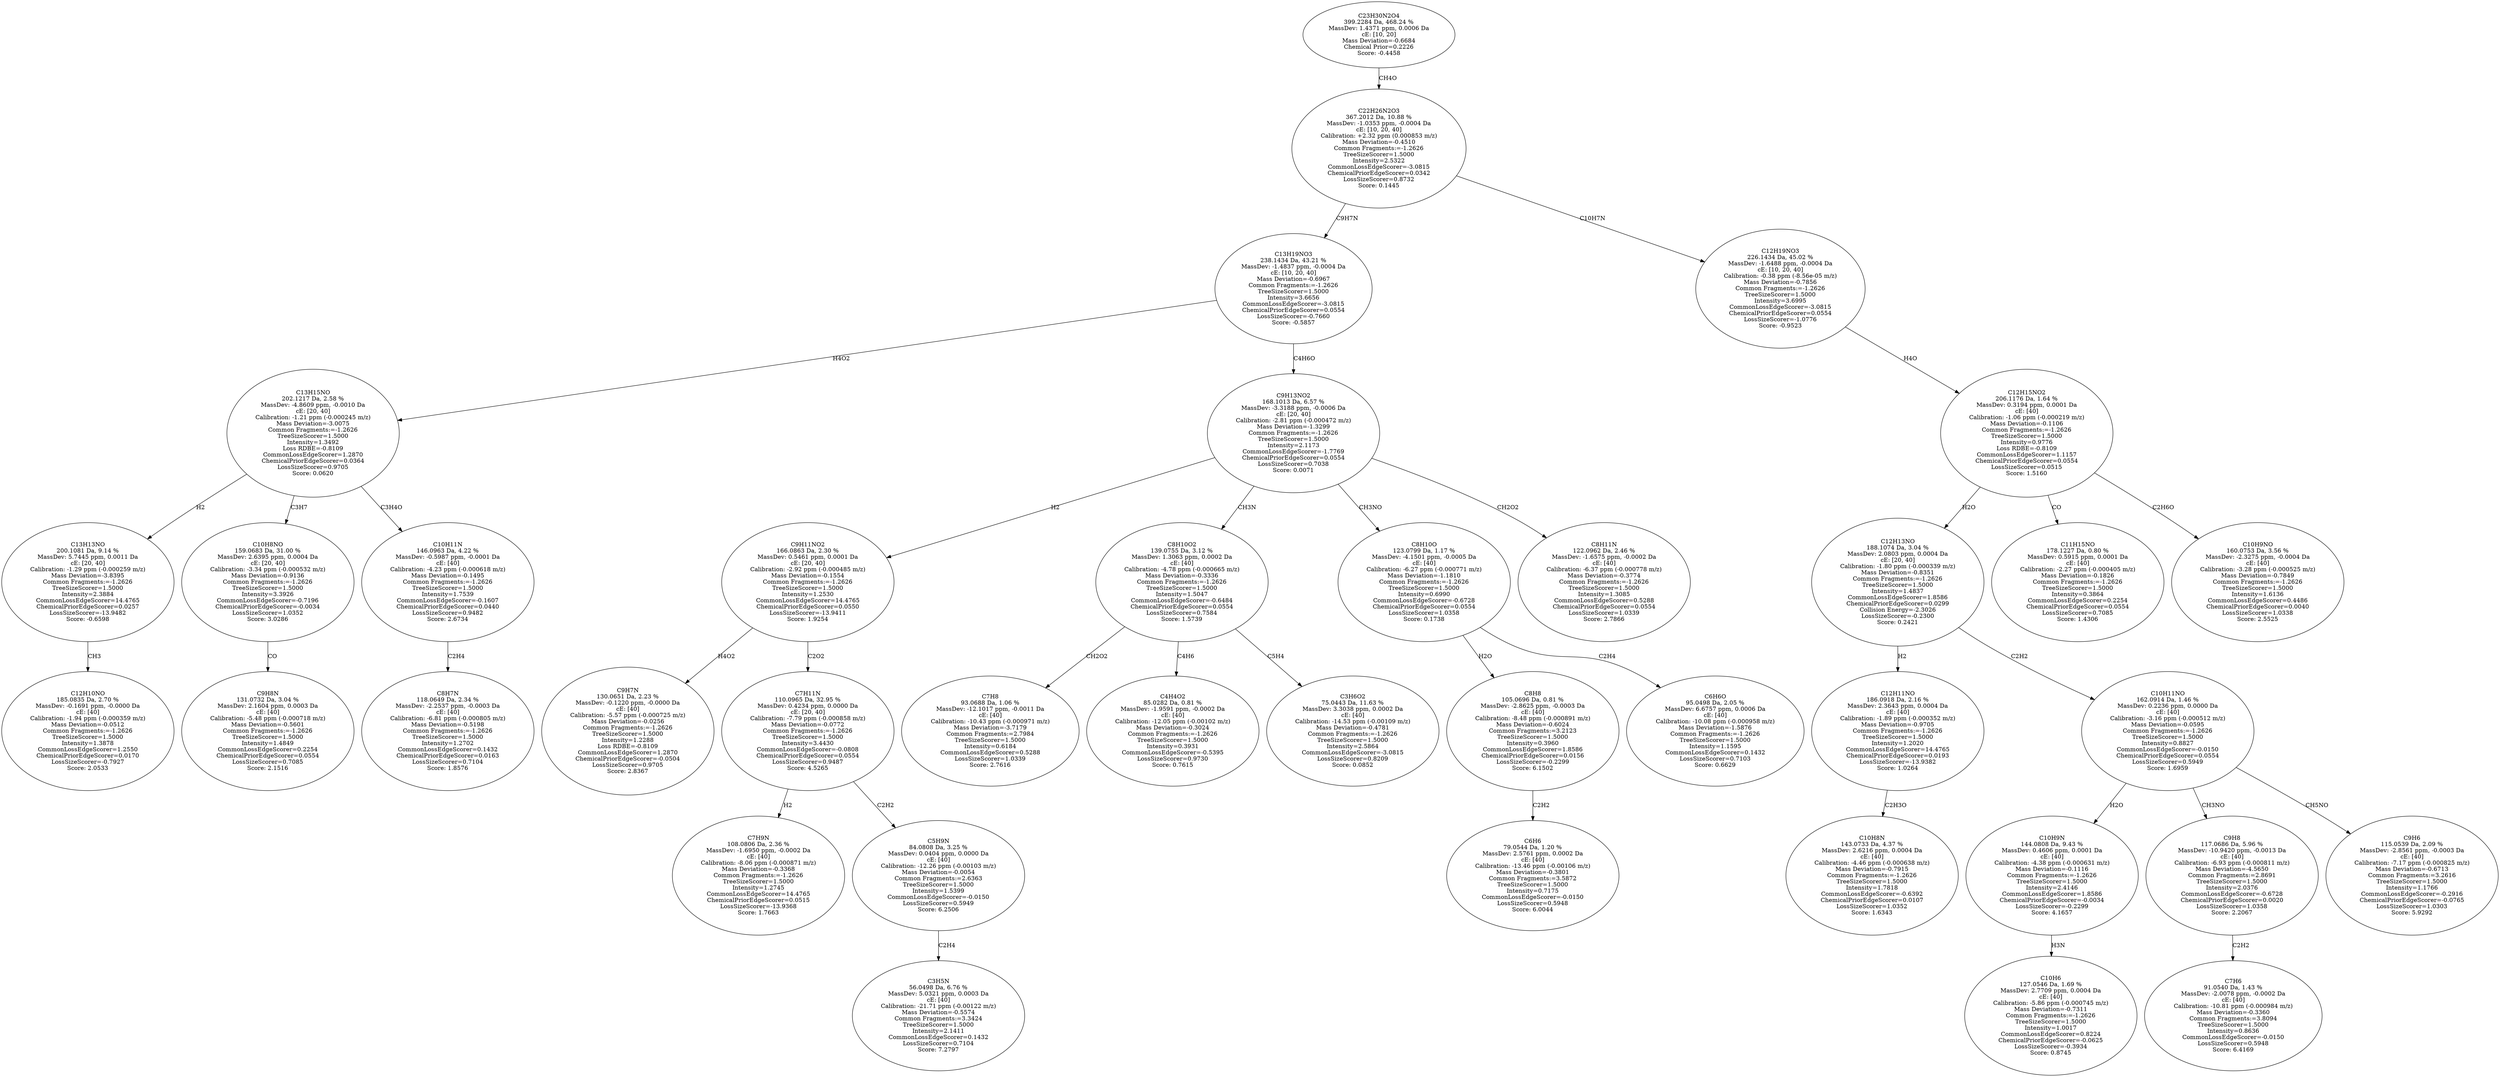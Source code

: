strict digraph {
v1 [label="C12H10NO\n185.0835 Da, 2.70 %\nMassDev: -0.1691 ppm, -0.0000 Da\ncE: [40]\nCalibration: -1.94 ppm (-0.000359 m/z)\nMass Deviation=-0.0512\nCommon Fragments:=-1.2626\nTreeSizeScorer=1.5000\nIntensity=1.3878\nCommonLossEdgeScorer=1.2550\nChemicalPriorEdgeScorer=0.0170\nLossSizeScorer=-0.7927\nScore: 2.0533"];
v2 [label="C13H13NO\n200.1081 Da, 9.14 %\nMassDev: 5.7445 ppm, 0.0011 Da\ncE: [20, 40]\nCalibration: -1.29 ppm (-0.000259 m/z)\nMass Deviation=-3.8395\nCommon Fragments:=-1.2626\nTreeSizeScorer=1.5000\nIntensity=2.3884\nCommonLossEdgeScorer=14.4765\nChemicalPriorEdgeScorer=0.0257\nLossSizeScorer=-13.9482\nScore: -0.6598"];
v3 [label="C9H8N\n131.0732 Da, 3.04 %\nMassDev: 2.1604 ppm, 0.0003 Da\ncE: [40]\nCalibration: -5.48 ppm (-0.000718 m/z)\nMass Deviation=-0.5601\nCommon Fragments:=-1.2626\nTreeSizeScorer=1.5000\nIntensity=1.4849\nCommonLossEdgeScorer=0.2254\nChemicalPriorEdgeScorer=0.0554\nLossSizeScorer=0.7085\nScore: 2.1516"];
v4 [label="C10H8NO\n159.0683 Da, 31.00 %\nMassDev: 2.6395 ppm, 0.0004 Da\ncE: [20, 40]\nCalibration: -3.34 ppm (-0.000532 m/z)\nMass Deviation=-0.9136\nCommon Fragments:=-1.2626\nTreeSizeScorer=1.5000\nIntensity=3.3926\nCommonLossEdgeScorer=-0.7196\nChemicalPriorEdgeScorer=-0.0034\nLossSizeScorer=1.0352\nScore: 3.0286"];
v5 [label="C8H7N\n118.0649 Da, 2.34 %\nMassDev: -2.2537 ppm, -0.0003 Da\ncE: [40]\nCalibration: -6.81 ppm (-0.000805 m/z)\nMass Deviation=-0.5198\nCommon Fragments:=-1.2626\nTreeSizeScorer=1.5000\nIntensity=1.2702\nCommonLossEdgeScorer=0.1432\nChemicalPriorEdgeScorer=0.0163\nLossSizeScorer=0.7104\nScore: 1.8576"];
v6 [label="C10H11N\n146.0963 Da, 4.22 %\nMassDev: -0.5987 ppm, -0.0001 Da\ncE: [40]\nCalibration: -4.23 ppm (-0.000618 m/z)\nMass Deviation=-0.1495\nCommon Fragments:=-1.2626\nTreeSizeScorer=1.5000\nIntensity=1.7539\nCommonLossEdgeScorer=-0.1607\nChemicalPriorEdgeScorer=0.0440\nLossSizeScorer=0.9482\nScore: 2.6734"];
v7 [label="C13H15NO\n202.1217 Da, 2.58 %\nMassDev: -4.8609 ppm, -0.0010 Da\ncE: [20, 40]\nCalibration: -1.21 ppm (-0.000245 m/z)\nMass Deviation=-3.0075\nCommon Fragments:=-1.2626\nTreeSizeScorer=1.5000\nIntensity=1.3492\nLoss RDBE=-0.8109\nCommonLossEdgeScorer=1.2870\nChemicalPriorEdgeScorer=0.0364\nLossSizeScorer=0.9705\nScore: 0.0620"];
v8 [label="C9H7N\n130.0651 Da, 2.23 %\nMassDev: -0.1220 ppm, -0.0000 Da\ncE: [40]\nCalibration: -5.57 ppm (-0.000725 m/z)\nMass Deviation=-0.0256\nCommon Fragments:=-1.2626\nTreeSizeScorer=1.5000\nIntensity=1.2288\nLoss RDBE=-0.8109\nCommonLossEdgeScorer=1.2870\nChemicalPriorEdgeScorer=-0.0504\nLossSizeScorer=0.9705\nScore: 2.8367"];
v9 [label="C7H9N\n108.0806 Da, 2.36 %\nMassDev: -1.6950 ppm, -0.0002 Da\ncE: [40]\nCalibration: -8.06 ppm (-0.000871 m/z)\nMass Deviation=-0.3368\nCommon Fragments:=-1.2626\nTreeSizeScorer=1.5000\nIntensity=1.2745\nCommonLossEdgeScorer=14.4765\nChemicalPriorEdgeScorer=0.0515\nLossSizeScorer=-13.9368\nScore: 1.7663"];
v10 [label="C3H5N\n56.0498 Da, 6.76 %\nMassDev: 5.0321 ppm, 0.0003 Da\ncE: [40]\nCalibration: -21.71 ppm (-0.00122 m/z)\nMass Deviation=-0.5574\nCommon Fragments:=3.3424\nTreeSizeScorer=1.5000\nIntensity=2.1411\nCommonLossEdgeScorer=0.1432\nLossSizeScorer=0.7104\nScore: 7.2797"];
v11 [label="C5H9N\n84.0808 Da, 3.25 %\nMassDev: 0.0404 ppm, 0.0000 Da\ncE: [40]\nCalibration: -12.26 ppm (-0.00103 m/z)\nMass Deviation=-0.0054\nCommon Fragments:=2.6363\nTreeSizeScorer=1.5000\nIntensity=1.5399\nCommonLossEdgeScorer=-0.0150\nLossSizeScorer=0.5949\nScore: 6.2506"];
v12 [label="C7H11N\n110.0965 Da, 32.95 %\nMassDev: 0.4234 ppm, 0.0000 Da\ncE: [20, 40]\nCalibration: -7.79 ppm (-0.000858 m/z)\nMass Deviation=-0.0772\nCommon Fragments:=-1.2626\nTreeSizeScorer=1.5000\nIntensity=3.4430\nCommonLossEdgeScorer=-0.0808\nChemicalPriorEdgeScorer=0.0554\nLossSizeScorer=0.9487\nScore: 4.5265"];
v13 [label="C9H11NO2\n166.0863 Da, 2.30 %\nMassDev: 0.5461 ppm, 0.0001 Da\ncE: [20, 40]\nCalibration: -2.92 ppm (-0.000485 m/z)\nMass Deviation=-0.1554\nCommon Fragments:=-1.2626\nTreeSizeScorer=1.5000\nIntensity=1.2530\nCommonLossEdgeScorer=14.4765\nChemicalPriorEdgeScorer=0.0550\nLossSizeScorer=-13.9411\nScore: 1.9254"];
v14 [label="C7H8\n93.0688 Da, 1.06 %\nMassDev: -12.1017 ppm, -0.0011 Da\ncE: [40]\nCalibration: -10.43 ppm (-0.000971 m/z)\nMass Deviation=-3.7179\nCommon Fragments:=2.7984\nTreeSizeScorer=1.5000\nIntensity=0.6184\nCommonLossEdgeScorer=0.5288\nLossSizeScorer=1.0339\nScore: 2.7616"];
v15 [label="C4H4O2\n85.0282 Da, 0.81 %\nMassDev: -1.9591 ppm, -0.0002 Da\ncE: [40]\nCalibration: -12.05 ppm (-0.00102 m/z)\nMass Deviation=-0.3024\nCommon Fragments:=-1.2626\nTreeSizeScorer=1.5000\nIntensity=0.3931\nCommonLossEdgeScorer=-0.5395\nLossSizeScorer=0.9730\nScore: 0.7615"];
v16 [label="C3H6O2\n75.0443 Da, 11.63 %\nMassDev: 3.3038 ppm, 0.0002 Da\ncE: [40]\nCalibration: -14.53 ppm (-0.00109 m/z)\nMass Deviation=-0.4781\nCommon Fragments:=-1.2626\nTreeSizeScorer=1.5000\nIntensity=2.5864\nCommonLossEdgeScorer=-3.0815\nLossSizeScorer=0.8209\nScore: 0.0852"];
v17 [label="C8H10O2\n139.0755 Da, 3.12 %\nMassDev: 1.3063 ppm, 0.0002 Da\ncE: [40]\nCalibration: -4.78 ppm (-0.000665 m/z)\nMass Deviation=-0.3336\nCommon Fragments:=-1.2626\nTreeSizeScorer=1.5000\nIntensity=1.5047\nCommonLossEdgeScorer=-0.6484\nChemicalPriorEdgeScorer=0.0554\nLossSizeScorer=0.7584\nScore: 1.5739"];
v18 [label="C6H6\n79.0544 Da, 1.20 %\nMassDev: 2.5761 ppm, 0.0002 Da\ncE: [40]\nCalibration: -13.46 ppm (-0.00106 m/z)\nMass Deviation=-0.3801\nCommon Fragments:=3.5872\nTreeSizeScorer=1.5000\nIntensity=0.7175\nCommonLossEdgeScorer=-0.0150\nLossSizeScorer=0.5948\nScore: 6.0044"];
v19 [label="C8H8\n105.0696 Da, 0.81 %\nMassDev: -2.8625 ppm, -0.0003 Da\ncE: [40]\nCalibration: -8.48 ppm (-0.000891 m/z)\nMass Deviation=-0.6024\nCommon Fragments:=3.2123\nTreeSizeScorer=1.5000\nIntensity=0.3960\nCommonLossEdgeScorer=1.8586\nChemicalPriorEdgeScorer=0.0156\nLossSizeScorer=-0.2299\nScore: 6.1502"];
v20 [label="C6H6O\n95.0498 Da, 2.05 %\nMassDev: 6.6757 ppm, 0.0006 Da\ncE: [40]\nCalibration: -10.08 ppm (-0.000958 m/z)\nMass Deviation=-1.5876\nCommon Fragments:=-1.2626\nTreeSizeScorer=1.5000\nIntensity=1.1595\nCommonLossEdgeScorer=0.1432\nLossSizeScorer=0.7103\nScore: 0.6629"];
v21 [label="C8H10O\n123.0799 Da, 1.17 %\nMassDev: -4.1501 ppm, -0.0005 Da\ncE: [40]\nCalibration: -6.27 ppm (-0.000771 m/z)\nMass Deviation=-1.1810\nCommon Fragments:=-1.2626\nTreeSizeScorer=1.5000\nIntensity=0.6990\nCommonLossEdgeScorer=-0.6728\nChemicalPriorEdgeScorer=0.0554\nLossSizeScorer=1.0358\nScore: 0.1738"];
v22 [label="C8H11N\n122.0962 Da, 2.46 %\nMassDev: -1.6575 ppm, -0.0002 Da\ncE: [40]\nCalibration: -6.37 ppm (-0.000778 m/z)\nMass Deviation=-0.3774\nCommon Fragments:=-1.2626\nTreeSizeScorer=1.5000\nIntensity=1.3085\nCommonLossEdgeScorer=0.5288\nChemicalPriorEdgeScorer=0.0554\nLossSizeScorer=1.0339\nScore: 2.7866"];
v23 [label="C9H13NO2\n168.1013 Da, 6.57 %\nMassDev: -3.3188 ppm, -0.0006 Da\ncE: [20, 40]\nCalibration: -2.81 ppm (-0.000472 m/z)\nMass Deviation=-1.3299\nCommon Fragments:=-1.2626\nTreeSizeScorer=1.5000\nIntensity=2.1173\nCommonLossEdgeScorer=-1.7769\nChemicalPriorEdgeScorer=0.0554\nLossSizeScorer=0.7038\nScore: 0.0071"];
v24 [label="C13H19NO3\n238.1434 Da, 43.21 %\nMassDev: -1.4837 ppm, -0.0004 Da\ncE: [10, 20, 40]\nMass Deviation=-0.6967\nCommon Fragments:=-1.2626\nTreeSizeScorer=1.5000\nIntensity=3.6656\nCommonLossEdgeScorer=-3.0815\nChemicalPriorEdgeScorer=0.0554\nLossSizeScorer=-0.7660\nScore: -0.5857"];
v25 [label="C10H8N\n143.0733 Da, 4.37 %\nMassDev: 2.6216 ppm, 0.0004 Da\ncE: [40]\nCalibration: -4.46 ppm (-0.000638 m/z)\nMass Deviation=-0.7915\nCommon Fragments:=-1.2626\nTreeSizeScorer=1.5000\nIntensity=1.7818\nCommonLossEdgeScorer=-0.6392\nChemicalPriorEdgeScorer=0.0107\nLossSizeScorer=1.0352\nScore: 1.6343"];
v26 [label="C12H11NO\n186.0918 Da, 2.16 %\nMassDev: 2.3643 ppm, 0.0004 Da\ncE: [40]\nCalibration: -1.89 ppm (-0.000352 m/z)\nMass Deviation=-0.9705\nCommon Fragments:=-1.2626\nTreeSizeScorer=1.5000\nIntensity=1.2020\nCommonLossEdgeScorer=14.4765\nChemicalPriorEdgeScorer=0.0193\nLossSizeScorer=-13.9382\nScore: 1.0264"];
v27 [label="C10H6\n127.0546 Da, 1.69 %\nMassDev: 2.7709 ppm, 0.0004 Da\ncE: [40]\nCalibration: -5.86 ppm (-0.000745 m/z)\nMass Deviation=-0.7311\nCommon Fragments:=-1.2626\nTreeSizeScorer=1.5000\nIntensity=1.0017\nCommonLossEdgeScorer=0.8224\nChemicalPriorEdgeScorer=-0.0625\nLossSizeScorer=-0.3934\nScore: 0.8745"];
v28 [label="C10H9N\n144.0808 Da, 9.43 %\nMassDev: 0.4606 ppm, 0.0001 Da\ncE: [40]\nCalibration: -4.38 ppm (-0.000631 m/z)\nMass Deviation=-0.1116\nCommon Fragments:=-1.2626\nTreeSizeScorer=1.5000\nIntensity=2.4146\nCommonLossEdgeScorer=1.8586\nChemicalPriorEdgeScorer=-0.0034\nLossSizeScorer=-0.2299\nScore: 4.1657"];
v29 [label="C7H6\n91.0540 Da, 1.43 %\nMassDev: -2.0078 ppm, -0.0002 Da\ncE: [40]\nCalibration: -10.81 ppm (-0.000984 m/z)\nMass Deviation=-0.3360\nCommon Fragments:=3.8094\nTreeSizeScorer=1.5000\nIntensity=0.8636\nCommonLossEdgeScorer=-0.0150\nLossSizeScorer=0.5948\nScore: 6.4169"];
v30 [label="C9H8\n117.0686 Da, 5.96 %\nMassDev: -10.9420 ppm, -0.0013 Da\ncE: [40]\nCalibration: -6.93 ppm (-0.000811 m/z)\nMass Deviation=-4.5650\nCommon Fragments:=2.8691\nTreeSizeScorer=1.5000\nIntensity=2.0376\nCommonLossEdgeScorer=-0.6728\nChemicalPriorEdgeScorer=0.0020\nLossSizeScorer=1.0358\nScore: 2.2067"];
v31 [label="C9H6\n115.0539 Da, 2.09 %\nMassDev: -2.8561 ppm, -0.0003 Da\ncE: [40]\nCalibration: -7.17 ppm (-0.000825 m/z)\nMass Deviation=-0.6713\nCommon Fragments:=3.2616\nTreeSizeScorer=1.5000\nIntensity=1.1766\nCommonLossEdgeScorer=-0.2916\nChemicalPriorEdgeScorer=-0.0765\nLossSizeScorer=1.0303\nScore: 5.9292"];
v32 [label="C10H11NO\n162.0914 Da, 1.46 %\nMassDev: 0.2236 ppm, 0.0000 Da\ncE: [40]\nCalibration: -3.16 ppm (-0.000512 m/z)\nMass Deviation=-0.0595\nCommon Fragments:=-1.2626\nTreeSizeScorer=1.5000\nIntensity=0.8827\nCommonLossEdgeScorer=-0.0150\nChemicalPriorEdgeScorer=0.0554\nLossSizeScorer=0.5949\nScore: 1.6959"];
v33 [label="C12H13NO\n188.1074 Da, 3.04 %\nMassDev: 2.0803 ppm, 0.0004 Da\ncE: [20, 40]\nCalibration: -1.80 ppm (-0.000339 m/z)\nMass Deviation=-0.8351\nCommon Fragments:=-1.2626\nTreeSizeScorer=1.5000\nIntensity=1.4837\nCommonLossEdgeScorer=1.8586\nChemicalPriorEdgeScorer=0.0299\nCollision Energy=-2.3026\nLossSizeScorer=-0.2300\nScore: 0.2421"];
v34 [label="C11H15NO\n178.1227 Da, 0.80 %\nMassDev: 0.5915 ppm, 0.0001 Da\ncE: [40]\nCalibration: -2.27 ppm (-0.000405 m/z)\nMass Deviation=-0.1826\nCommon Fragments:=-1.2626\nTreeSizeScorer=1.5000\nIntensity=0.3864\nCommonLossEdgeScorer=0.2254\nChemicalPriorEdgeScorer=0.0554\nLossSizeScorer=0.7085\nScore: 1.4306"];
v35 [label="C10H9NO\n160.0753 Da, 3.56 %\nMassDev: -2.3275 ppm, -0.0004 Da\ncE: [40]\nCalibration: -3.28 ppm (-0.000525 m/z)\nMass Deviation=-0.7849\nCommon Fragments:=-1.2626\nTreeSizeScorer=1.5000\nIntensity=1.6136\nCommonLossEdgeScorer=0.4486\nChemicalPriorEdgeScorer=0.0040\nLossSizeScorer=1.0338\nScore: 2.5525"];
v36 [label="C12H15NO2\n206.1176 Da, 1.64 %\nMassDev: 0.3194 ppm, 0.0001 Da\ncE: [40]\nCalibration: -1.06 ppm (-0.000219 m/z)\nMass Deviation=-0.1106\nCommon Fragments:=-1.2626\nTreeSizeScorer=1.5000\nIntensity=0.9776\nLoss RDBE=-0.8109\nCommonLossEdgeScorer=1.1157\nChemicalPriorEdgeScorer=0.0554\nLossSizeScorer=0.0515\nScore: 1.5160"];
v37 [label="C12H19NO3\n226.1434 Da, 45.02 %\nMassDev: -1.6488 ppm, -0.0004 Da\ncE: [10, 20, 40]\nCalibration: -0.38 ppm (-8.56e-05 m/z)\nMass Deviation=-0.7856\nCommon Fragments:=-1.2626\nTreeSizeScorer=1.5000\nIntensity=3.6995\nCommonLossEdgeScorer=-3.0815\nChemicalPriorEdgeScorer=0.0554\nLossSizeScorer=-1.0776\nScore: -0.9523"];
v38 [label="C22H26N2O3\n367.2012 Da, 10.88 %\nMassDev: -1.0353 ppm, -0.0004 Da\ncE: [10, 20, 40]\nCalibration: +2.32 ppm (0.000853 m/z)\nMass Deviation=-0.4510\nCommon Fragments:=-1.2626\nTreeSizeScorer=1.5000\nIntensity=2.5322\nCommonLossEdgeScorer=-3.0815\nChemicalPriorEdgeScorer=0.0342\nLossSizeScorer=0.8732\nScore: 0.1445"];
v39 [label="C23H30N2O4\n399.2284 Da, 468.24 %\nMassDev: 1.4371 ppm, 0.0006 Da\ncE: [10, 20]\nMass Deviation=-0.6684\nChemical Prior=0.2226\nScore: -0.4458"];
v2 -> v1 [label="CH3"];
v7 -> v2 [label="H2"];
v4 -> v3 [label="CO"];
v7 -> v4 [label="C3H7"];
v6 -> v5 [label="C2H4"];
v7 -> v6 [label="C3H4O"];
v24 -> v7 [label="H4O2"];
v13 -> v8 [label="H4O2"];
v12 -> v9 [label="H2"];
v11 -> v10 [label="C2H4"];
v12 -> v11 [label="C2H2"];
v13 -> v12 [label="C2O2"];
v23 -> v13 [label="H2"];
v17 -> v14 [label="CH2O2"];
v17 -> v15 [label="C4H6"];
v17 -> v16 [label="C5H4"];
v23 -> v17 [label="CH3N"];
v19 -> v18 [label="C2H2"];
v21 -> v19 [label="H2O"];
v21 -> v20 [label="C2H4"];
v23 -> v21 [label="CH3NO"];
v23 -> v22 [label="CH2O2"];
v24 -> v23 [label="C4H6O"];
v38 -> v24 [label="C9H7N"];
v26 -> v25 [label="C2H3O"];
v33 -> v26 [label="H2"];
v28 -> v27 [label="H3N"];
v32 -> v28 [label="H2O"];
v30 -> v29 [label="C2H2"];
v32 -> v30 [label="CH3NO"];
v32 -> v31 [label="CH5NO"];
v33 -> v32 [label="C2H2"];
v36 -> v33 [label="H2O"];
v36 -> v34 [label="CO"];
v36 -> v35 [label="C2H6O"];
v37 -> v36 [label="H4O"];
v38 -> v37 [label="C10H7N"];
v39 -> v38 [label="CH4O"];
}